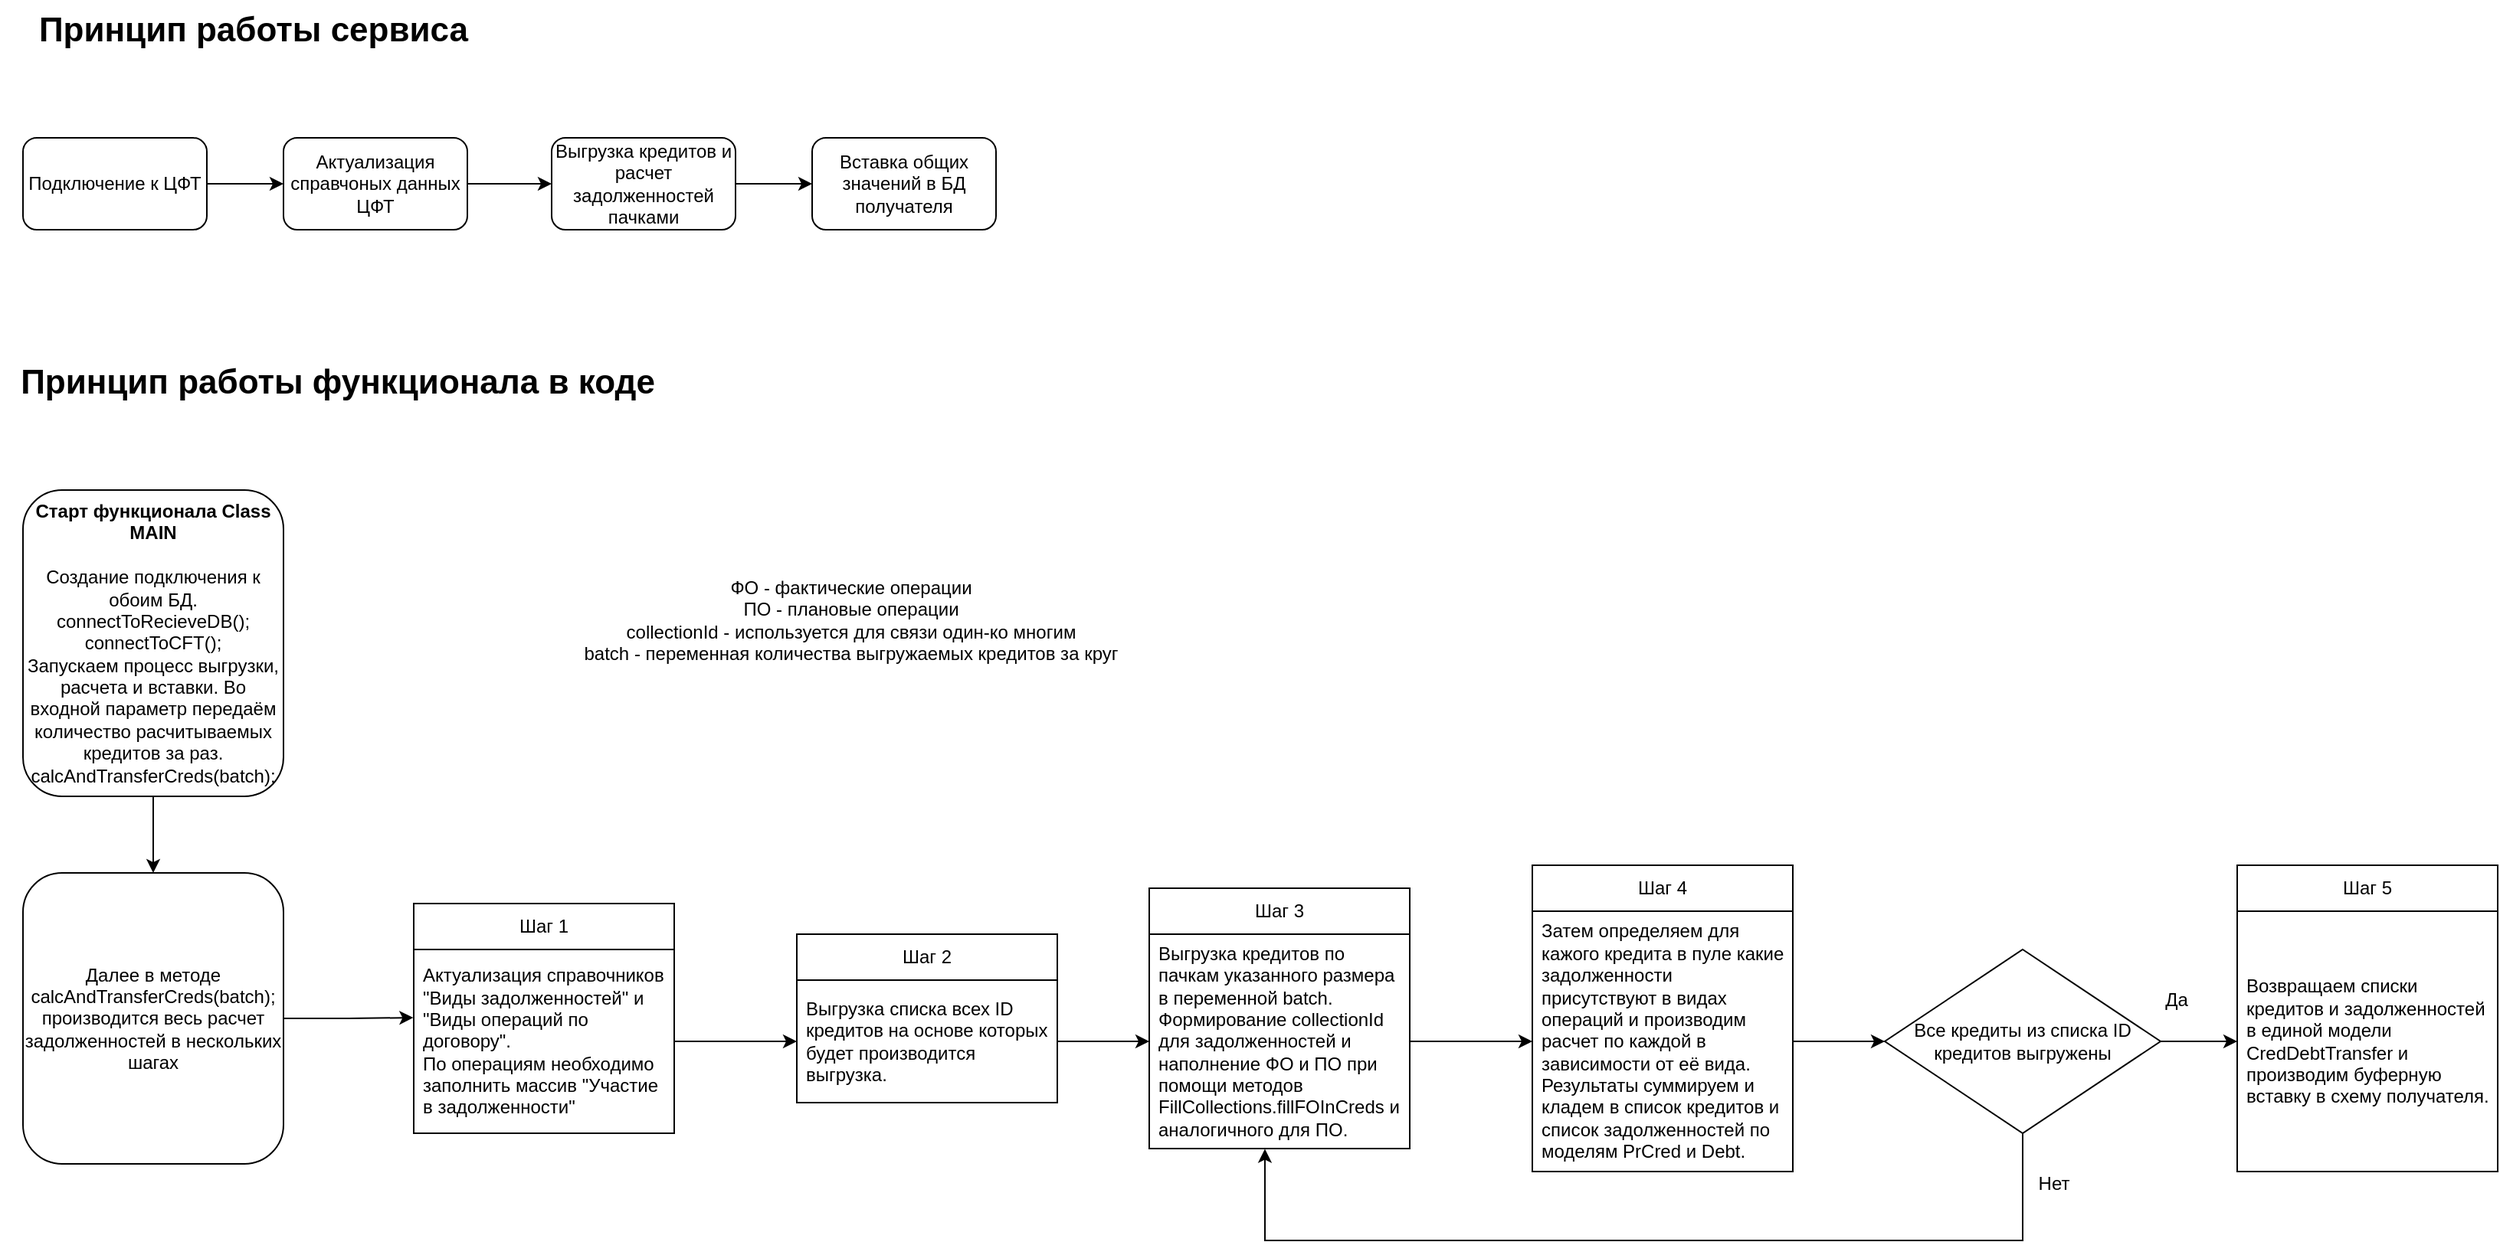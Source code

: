 <mxfile version="22.0.3" type="device">
  <diagram id="C5RBs43oDa-KdzZeNtuy" name="Page-1">
    <mxGraphModel dx="3337" dy="2087" grid="1" gridSize="10" guides="1" tooltips="1" connect="1" arrows="1" fold="1" page="1" pageScale="1" pageWidth="827" pageHeight="1169" math="0" shadow="0">
      <root>
        <mxCell id="WIyWlLk6GJQsqaUBKTNV-0" />
        <mxCell id="WIyWlLk6GJQsqaUBKTNV-1" parent="WIyWlLk6GJQsqaUBKTNV-0" />
        <mxCell id="UXU0SN2zvPq1hkEczTm--28" style="edgeStyle=orthogonalEdgeStyle;rounded=0;orthogonalLoop=1;jettySize=auto;html=1;entryX=0.5;entryY=0;entryDx=0;entryDy=0;" edge="1" parent="WIyWlLk6GJQsqaUBKTNV-1" source="WIyWlLk6GJQsqaUBKTNV-3" target="UXU0SN2zvPq1hkEczTm--0">
          <mxGeometry relative="1" as="geometry" />
        </mxCell>
        <mxCell id="WIyWlLk6GJQsqaUBKTNV-3" value="&lt;b&gt;Старт функционала Class MAIN&lt;/b&gt;&lt;br&gt;&lt;br&gt;Создание подключения к обоим БД.&lt;br&gt;connectToRecieveDB();&lt;br&gt;connectToCFT();&lt;br&gt;Запускаем процесс выгрузки, расчета и вставки. Во входной параметр передаём количество расчитываемых кредитов за раз.&lt;br&gt;calcAndTransferCreds(batch);" style="rounded=1;whiteSpace=wrap;html=1;fontSize=12;glass=0;strokeWidth=1;shadow=0;" parent="WIyWlLk6GJQsqaUBKTNV-1" vertex="1">
          <mxGeometry x="-515" y="60" width="170" height="200" as="geometry" />
        </mxCell>
        <mxCell id="UXU0SN2zvPq1hkEczTm--0" value="Далее в методе calcAndTransferCreds(batch);&lt;br&gt;производится весь расчет задолженностей в нескольких шагах" style="rounded=1;whiteSpace=wrap;html=1;" vertex="1" parent="WIyWlLk6GJQsqaUBKTNV-1">
          <mxGeometry x="-515" y="310" width="170" height="190" as="geometry" />
        </mxCell>
        <mxCell id="UXU0SN2zvPq1hkEczTm--14" value="Шаг 1" style="swimlane;fontStyle=0;childLayout=stackLayout;horizontal=1;startSize=30;horizontalStack=0;resizeParent=1;resizeParentMax=0;resizeLast=0;collapsible=1;marginBottom=0;whiteSpace=wrap;html=1;" vertex="1" parent="WIyWlLk6GJQsqaUBKTNV-1">
          <mxGeometry x="-260" y="330" width="170" height="150" as="geometry" />
        </mxCell>
        <mxCell id="UXU0SN2zvPq1hkEczTm--15" value="Актуализация справочников &quot;Виды задолженностей&quot; и &quot;Виды операций по договору&quot;.&lt;br&gt;По операциям необходимо заполнить массив &quot;Участие в задолженности&quot;" style="text;strokeColor=none;fillColor=none;align=left;verticalAlign=middle;spacingLeft=4;spacingRight=4;overflow=hidden;points=[[0,0.5],[1,0.5]];portConstraint=eastwest;rotatable=0;whiteSpace=wrap;html=1;" vertex="1" parent="UXU0SN2zvPq1hkEczTm--14">
          <mxGeometry y="30" width="170" height="120" as="geometry" />
        </mxCell>
        <mxCell id="UXU0SN2zvPq1hkEczTm--19" value="Шаг 2" style="swimlane;fontStyle=0;childLayout=stackLayout;horizontal=1;startSize=30;horizontalStack=0;resizeParent=1;resizeParentMax=0;resizeLast=0;collapsible=1;marginBottom=0;whiteSpace=wrap;html=1;" vertex="1" parent="WIyWlLk6GJQsqaUBKTNV-1">
          <mxGeometry x="-10" y="350" width="170" height="110" as="geometry" />
        </mxCell>
        <mxCell id="UXU0SN2zvPq1hkEczTm--20" value="Выгрузка списка всех ID кредитов на основе которых будет производится выгрузка." style="text;strokeColor=none;fillColor=none;align=left;verticalAlign=middle;spacingLeft=4;spacingRight=4;overflow=hidden;points=[[0,0.5],[1,0.5]];portConstraint=eastwest;rotatable=0;whiteSpace=wrap;html=1;" vertex="1" parent="UXU0SN2zvPq1hkEczTm--19">
          <mxGeometry y="30" width="170" height="80" as="geometry" />
        </mxCell>
        <mxCell id="UXU0SN2zvPq1hkEczTm--22" value="Шаг 3" style="swimlane;fontStyle=0;childLayout=stackLayout;horizontal=1;startSize=30;horizontalStack=0;resizeParent=1;resizeParentMax=0;resizeLast=0;collapsible=1;marginBottom=0;whiteSpace=wrap;html=1;" vertex="1" parent="WIyWlLk6GJQsqaUBKTNV-1">
          <mxGeometry x="220" y="320" width="170" height="170" as="geometry" />
        </mxCell>
        <mxCell id="UXU0SN2zvPq1hkEczTm--23" value="Выгрузка кредитов по пачкам указанного размера в переменной batch. Формирование collectionId для задолженностей и наполнение ФО и ПО при помощи методов FillCollections.fillFOInCreds и аналогичного для ПО." style="text;strokeColor=none;fillColor=none;align=left;verticalAlign=middle;spacingLeft=4;spacingRight=4;overflow=hidden;points=[[0,0.5],[1,0.5]];portConstraint=eastwest;rotatable=0;whiteSpace=wrap;html=1;" vertex="1" parent="UXU0SN2zvPq1hkEczTm--22">
          <mxGeometry y="30" width="170" height="140" as="geometry" />
        </mxCell>
        <mxCell id="UXU0SN2zvPq1hkEczTm--24" value="Шаг 4" style="swimlane;fontStyle=0;childLayout=stackLayout;horizontal=1;startSize=30;horizontalStack=0;resizeParent=1;resizeParentMax=0;resizeLast=0;collapsible=1;marginBottom=0;whiteSpace=wrap;html=1;" vertex="1" parent="WIyWlLk6GJQsqaUBKTNV-1">
          <mxGeometry x="470" y="305" width="170" height="200" as="geometry" />
        </mxCell>
        <mxCell id="UXU0SN2zvPq1hkEczTm--25" value="Затем определяем для кажого кредита в пуле какие задолженности присутствуют в видах операций и производим расчет по каждой в зависимости от её вида. Результаты суммируем и кладем в список кредитов и список задолженностей по моделям PrCred и Debt." style="text;strokeColor=none;fillColor=none;align=left;verticalAlign=middle;spacingLeft=4;spacingRight=4;overflow=hidden;points=[[0,0.5],[1,0.5]];portConstraint=eastwest;rotatable=0;whiteSpace=wrap;html=1;" vertex="1" parent="UXU0SN2zvPq1hkEczTm--24">
          <mxGeometry y="30" width="170" height="170" as="geometry" />
        </mxCell>
        <mxCell id="UXU0SN2zvPq1hkEczTm--26" value="Шаг 5" style="swimlane;fontStyle=0;childLayout=stackLayout;horizontal=1;startSize=30;horizontalStack=0;resizeParent=1;resizeParentMax=0;resizeLast=0;collapsible=1;marginBottom=0;whiteSpace=wrap;html=1;" vertex="1" parent="WIyWlLk6GJQsqaUBKTNV-1">
          <mxGeometry x="930" y="305" width="170" height="200" as="geometry" />
        </mxCell>
        <mxCell id="UXU0SN2zvPq1hkEczTm--27" value="Возвращаем списки кредитов и задолженностей в единой модели CredDebtTransfer и производим буферную вставку в схему получателя." style="text;strokeColor=none;fillColor=none;align=left;verticalAlign=middle;spacingLeft=4;spacingRight=4;overflow=hidden;points=[[0,0.5],[1,0.5]];portConstraint=eastwest;rotatable=0;whiteSpace=wrap;html=1;" vertex="1" parent="UXU0SN2zvPq1hkEczTm--26">
          <mxGeometry y="30" width="170" height="170" as="geometry" />
        </mxCell>
        <mxCell id="UXU0SN2zvPq1hkEczTm--29" style="edgeStyle=orthogonalEdgeStyle;rounded=0;orthogonalLoop=1;jettySize=auto;html=1;entryX=-0.002;entryY=0.371;entryDx=0;entryDy=0;entryPerimeter=0;" edge="1" parent="WIyWlLk6GJQsqaUBKTNV-1" source="UXU0SN2zvPq1hkEczTm--0" target="UXU0SN2zvPq1hkEczTm--15">
          <mxGeometry relative="1" as="geometry" />
        </mxCell>
        <mxCell id="UXU0SN2zvPq1hkEczTm--30" style="edgeStyle=orthogonalEdgeStyle;rounded=0;orthogonalLoop=1;jettySize=auto;html=1;entryX=0;entryY=0.5;entryDx=0;entryDy=0;" edge="1" parent="WIyWlLk6GJQsqaUBKTNV-1" source="UXU0SN2zvPq1hkEczTm--15" target="UXU0SN2zvPq1hkEczTm--20">
          <mxGeometry relative="1" as="geometry" />
        </mxCell>
        <mxCell id="UXU0SN2zvPq1hkEczTm--31" style="edgeStyle=orthogonalEdgeStyle;rounded=0;orthogonalLoop=1;jettySize=auto;html=1;entryX=0;entryY=0.5;entryDx=0;entryDy=0;" edge="1" parent="WIyWlLk6GJQsqaUBKTNV-1" source="UXU0SN2zvPq1hkEczTm--20" target="UXU0SN2zvPq1hkEczTm--23">
          <mxGeometry relative="1" as="geometry" />
        </mxCell>
        <mxCell id="UXU0SN2zvPq1hkEczTm--32" style="edgeStyle=orthogonalEdgeStyle;rounded=0;orthogonalLoop=1;jettySize=auto;html=1;" edge="1" parent="WIyWlLk6GJQsqaUBKTNV-1" source="UXU0SN2zvPq1hkEczTm--23" target="UXU0SN2zvPq1hkEczTm--25">
          <mxGeometry relative="1" as="geometry" />
        </mxCell>
        <mxCell id="UXU0SN2zvPq1hkEczTm--33" style="edgeStyle=orthogonalEdgeStyle;rounded=0;orthogonalLoop=1;jettySize=auto;html=1;entryX=0;entryY=0.5;entryDx=0;entryDy=0;" edge="1" parent="WIyWlLk6GJQsqaUBKTNV-1" source="UXU0SN2zvPq1hkEczTm--25" target="UXU0SN2zvPq1hkEczTm--34">
          <mxGeometry relative="1" as="geometry">
            <mxPoint x="690" y="460" as="targetPoint" />
          </mxGeometry>
        </mxCell>
        <mxCell id="UXU0SN2zvPq1hkEczTm--35" style="edgeStyle=orthogonalEdgeStyle;rounded=0;orthogonalLoop=1;jettySize=auto;html=1;entryX=0;entryY=0.5;entryDx=0;entryDy=0;" edge="1" parent="WIyWlLk6GJQsqaUBKTNV-1" source="UXU0SN2zvPq1hkEczTm--34" target="UXU0SN2zvPq1hkEczTm--27">
          <mxGeometry relative="1" as="geometry" />
        </mxCell>
        <mxCell id="UXU0SN2zvPq1hkEczTm--34" value="Все кредиты из списка ID кредитов выгружены" style="rhombus;whiteSpace=wrap;html=1;" vertex="1" parent="WIyWlLk6GJQsqaUBKTNV-1">
          <mxGeometry x="700" y="360" width="180" height="120" as="geometry" />
        </mxCell>
        <mxCell id="UXU0SN2zvPq1hkEczTm--36" value="Да" style="text;html=1;align=center;verticalAlign=middle;resizable=0;points=[];autosize=1;strokeColor=none;fillColor=none;" vertex="1" parent="WIyWlLk6GJQsqaUBKTNV-1">
          <mxGeometry x="870" y="378" width="40" height="30" as="geometry" />
        </mxCell>
        <mxCell id="UXU0SN2zvPq1hkEczTm--37" style="edgeStyle=orthogonalEdgeStyle;rounded=0;orthogonalLoop=1;jettySize=auto;html=1;entryX=0.444;entryY=1.002;entryDx=0;entryDy=0;entryPerimeter=0;" edge="1" parent="WIyWlLk6GJQsqaUBKTNV-1" source="UXU0SN2zvPq1hkEczTm--34" target="UXU0SN2zvPq1hkEczTm--23">
          <mxGeometry relative="1" as="geometry">
            <Array as="points">
              <mxPoint x="790" y="550" />
              <mxPoint x="296" y="550" />
            </Array>
          </mxGeometry>
        </mxCell>
        <mxCell id="UXU0SN2zvPq1hkEczTm--38" value="Нет" style="text;html=1;align=center;verticalAlign=middle;resizable=0;points=[];autosize=1;strokeColor=none;fillColor=none;" vertex="1" parent="WIyWlLk6GJQsqaUBKTNV-1">
          <mxGeometry x="790" y="498" width="40" height="30" as="geometry" />
        </mxCell>
        <mxCell id="UXU0SN2zvPq1hkEczTm--40" value="ФО - фактические операции&lt;br&gt;ПО - плановые операции&lt;br&gt;collectionId - используется для связи один-ко многим&lt;br&gt;batch - переменная количества выгружаемых кредитов за круг" style="text;html=1;align=center;verticalAlign=middle;resizable=0;points=[];autosize=1;strokeColor=none;fillColor=none;" vertex="1" parent="WIyWlLk6GJQsqaUBKTNV-1">
          <mxGeometry x="-160" y="110" width="370" height="70" as="geometry" />
        </mxCell>
        <mxCell id="UXU0SN2zvPq1hkEczTm--48" style="edgeStyle=orthogonalEdgeStyle;rounded=0;orthogonalLoop=1;jettySize=auto;html=1;entryX=0;entryY=0.5;entryDx=0;entryDy=0;" edge="1" parent="WIyWlLk6GJQsqaUBKTNV-1" source="UXU0SN2zvPq1hkEczTm--49" target="UXU0SN2zvPq1hkEczTm--51">
          <mxGeometry relative="1" as="geometry" />
        </mxCell>
        <mxCell id="UXU0SN2zvPq1hkEczTm--49" value="Подключение к ЦФТ" style="rounded=1;whiteSpace=wrap;html=1;" vertex="1" parent="WIyWlLk6GJQsqaUBKTNV-1">
          <mxGeometry x="-515" y="-170" width="120" height="60" as="geometry" />
        </mxCell>
        <mxCell id="UXU0SN2zvPq1hkEczTm--50" style="edgeStyle=orthogonalEdgeStyle;rounded=0;orthogonalLoop=1;jettySize=auto;html=1;entryX=0;entryY=0.5;entryDx=0;entryDy=0;" edge="1" parent="WIyWlLk6GJQsqaUBKTNV-1" source="UXU0SN2zvPq1hkEczTm--51" target="UXU0SN2zvPq1hkEczTm--53">
          <mxGeometry relative="1" as="geometry" />
        </mxCell>
        <mxCell id="UXU0SN2zvPq1hkEczTm--51" value="Актуализация справчоных данных ЦФТ" style="rounded=1;whiteSpace=wrap;html=1;" vertex="1" parent="WIyWlLk6GJQsqaUBKTNV-1">
          <mxGeometry x="-345" y="-170" width="120" height="60" as="geometry" />
        </mxCell>
        <mxCell id="UXU0SN2zvPq1hkEczTm--52" style="edgeStyle=orthogonalEdgeStyle;rounded=0;orthogonalLoop=1;jettySize=auto;html=1;entryX=0;entryY=0.5;entryDx=0;entryDy=0;" edge="1" parent="WIyWlLk6GJQsqaUBKTNV-1" source="UXU0SN2zvPq1hkEczTm--53" target="UXU0SN2zvPq1hkEczTm--54">
          <mxGeometry relative="1" as="geometry" />
        </mxCell>
        <mxCell id="UXU0SN2zvPq1hkEczTm--53" value="Выгрузка кредитов и расчет задолженностей пачками" style="rounded=1;whiteSpace=wrap;html=1;" vertex="1" parent="WIyWlLk6GJQsqaUBKTNV-1">
          <mxGeometry x="-170" y="-170" width="120" height="60" as="geometry" />
        </mxCell>
        <mxCell id="UXU0SN2zvPq1hkEczTm--54" value="Вставка общих значений в БД получателя" style="rounded=1;whiteSpace=wrap;html=1;" vertex="1" parent="WIyWlLk6GJQsqaUBKTNV-1">
          <mxGeometry y="-170" width="120" height="60" as="geometry" />
        </mxCell>
        <mxCell id="UXU0SN2zvPq1hkEczTm--55" value="&lt;b&gt;&lt;font style=&quot;font-size: 22px;&quot;&gt;Принцип работы сервиса&lt;/font&gt;&lt;/b&gt;" style="text;html=1;align=center;verticalAlign=middle;resizable=0;points=[];autosize=1;strokeColor=none;fillColor=none;" vertex="1" parent="WIyWlLk6GJQsqaUBKTNV-1">
          <mxGeometry x="-515" y="-260" width="300" height="40" as="geometry" />
        </mxCell>
        <mxCell id="UXU0SN2zvPq1hkEczTm--56" value="&lt;b&gt;&lt;font style=&quot;font-size: 22px;&quot;&gt;Принцип работы функционала в коде&lt;/font&gt;&lt;/b&gt;" style="text;html=1;align=center;verticalAlign=middle;resizable=0;points=[];autosize=1;strokeColor=none;fillColor=none;" vertex="1" parent="WIyWlLk6GJQsqaUBKTNV-1">
          <mxGeometry x="-530" y="-30" width="440" height="40" as="geometry" />
        </mxCell>
      </root>
    </mxGraphModel>
  </diagram>
</mxfile>
